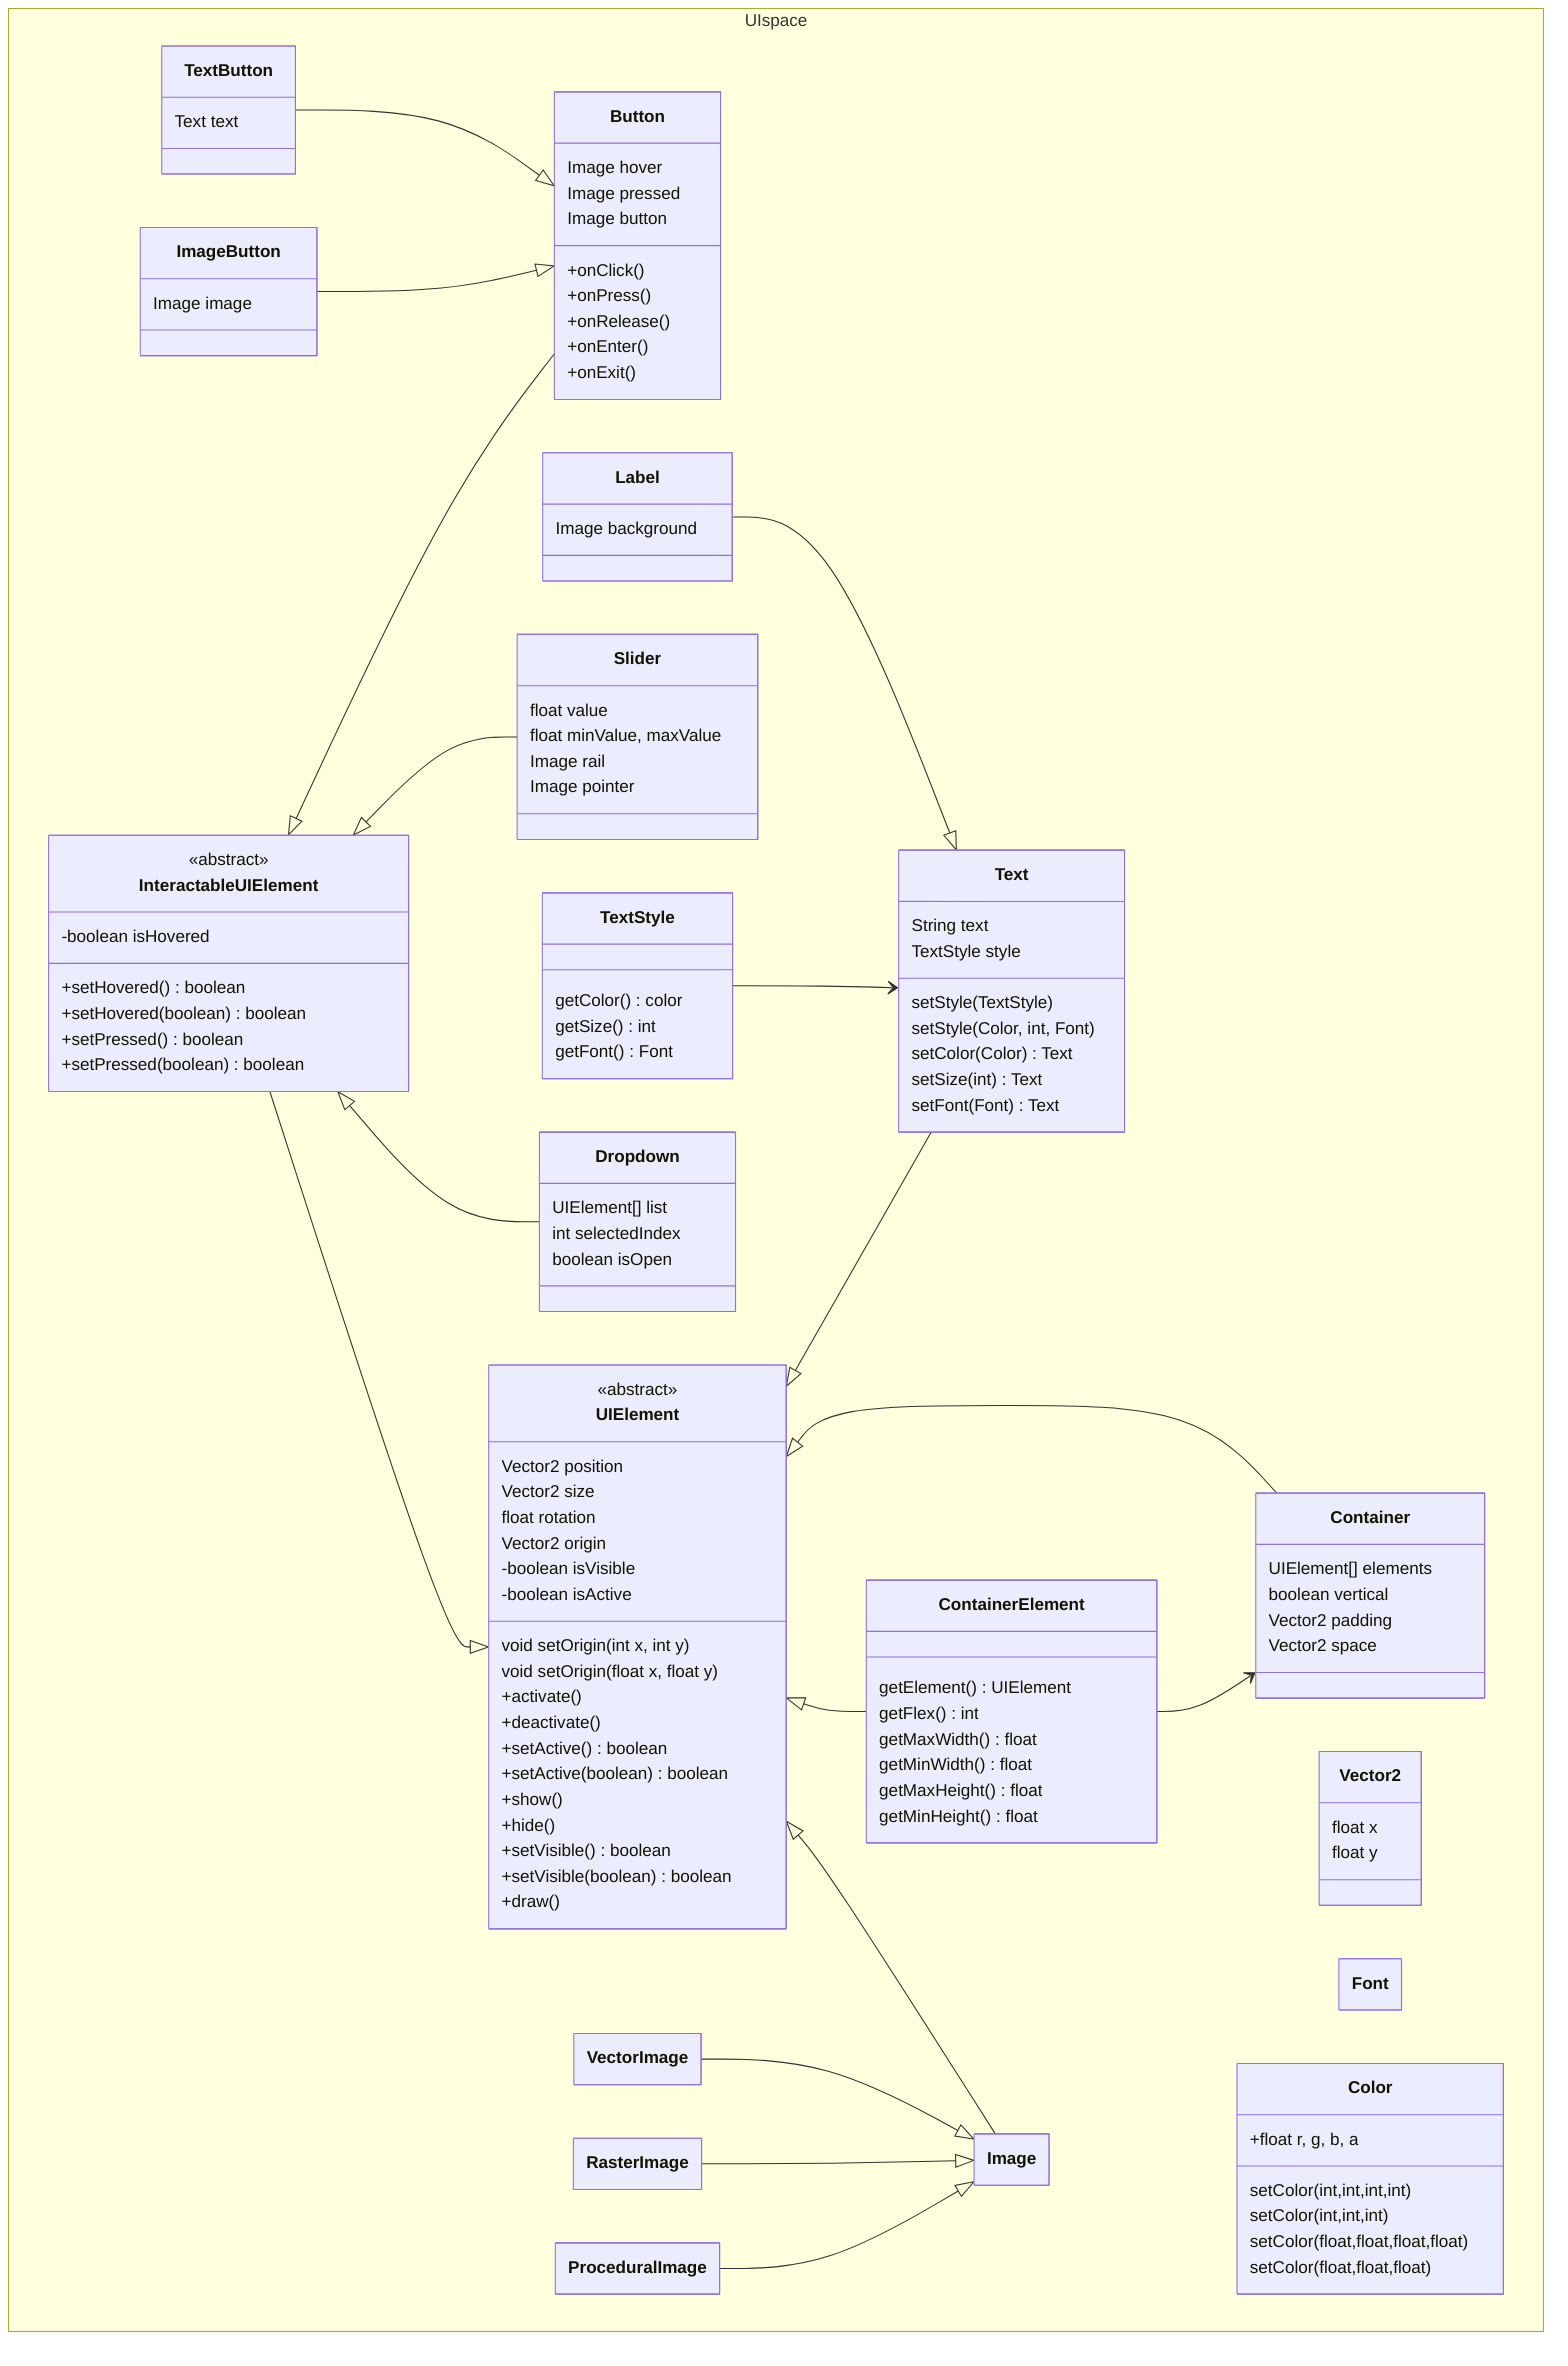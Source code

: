 ---
  config:
    class:
      hideEmptyMembersBox: true
---

classDiagram   
    namespace UIspace {
        class UIElement
        class InteractableUIElement
        class Container
        class ContainerElement
        class Vector2

        class Text
        class TextStyle
        class Font
        class Label

        class Button
        class TextButton
        class ImageButton
        class Slider

        class Image
        class VectorImage
        class RasterImage
        class ProceduralImage
        
        class Color
        class Dropdown
    }

    class Vector2 {
        float x
        float y
    }

    class UIElement {
        <<abstract>>
        Vector2 position
        Vector2 size
        float rotation
        Vector2 origin
        -boolean isVisible
        -boolean isActive
        void setOrigin(int x, int y)
        void setOrigin(float x, float y)


        +activate()
        +deactivate()
        +setActive() boolean
        +setActive(boolean) boolean
        
        +show() 
        +hide()
        +setVisible() boolean
        +setVisible(boolean) boolean
        
        +draw()
    }

    class InteractableUIElement {
        <<abstract>>
        -boolean isHovered

        +setHovered() boolean
        +setHovered(boolean) boolean
        +setPressed() boolean
        +setPressed(boolean) boolean
    }

    class Container {
        UIElement[] elements
        boolean vertical
        %%from sides of container
        Vector2 padding
        %%between elements
        Vector2 space
    }

    class ContainerElement{
        %%UIElement element
        %%int flex
        %%float maxWidth, minWidth
        %%float maxHeight, minHeight 
        getElement() UIElement
        getFlex() int
        getMaxWidth() float
        getMinWidth() float
        getMaxHeight() float
        getMinHeight() float
    }
    

    Label --|> Text
    TextButton --|> Button
    ImageButton --|> Button
    InteractableUIElement <|-- Button

    TextStyle --> Text
    UIElement <|-- Text
    UIElement <|-- Container
    UIElement <|-- ContainerElement
    ContainerElement --> Container
    InteractableUIElement <|-- Slider
    InteractableUIElement <|-- Dropdown
    UIElement <|-- Image
    InteractableUIElement --|> UIElement

    VectorImage --|> Image
    RasterImage --|> Image
    ProceduralImage --|> Image

    class Text {
        String text
        TextStyle style

        setStyle(TextStyle)    
        setStyle(Color, int, Font)
        %%return this
        setColor(Color) Text 
        setSize(int) Text
        setFont(Font) Text
    }

    class TextStyle {
        %%Color color
        %%int size
        %%Font font

        getColor() color
        getSize() int
        getFont() Font
    }

    class Label {
        Image background
    }

    class Button {
        Image hover
        Image pressed
        Image button

        +onClick()
        +onPress()
        +onRelease()
        +onEnter()
        +onExit()
    }

    class TextButton {
        Text text
    }

    class ImageButton {
        Image image
    }  

    class Color {
        +float r, g, b, a
        setColor(int,int,int,int)
        setColor(int,int,int)
        setColor(float,float,float,float)
        setColor(float,float,float)
    }

    class Dropdown {
        UIElement[] list
        int selectedIndex
        boolean isOpen
    }

    class Slider {
        float value
        float minValue, maxValue
        
        Image rail
        Image pointer
    }